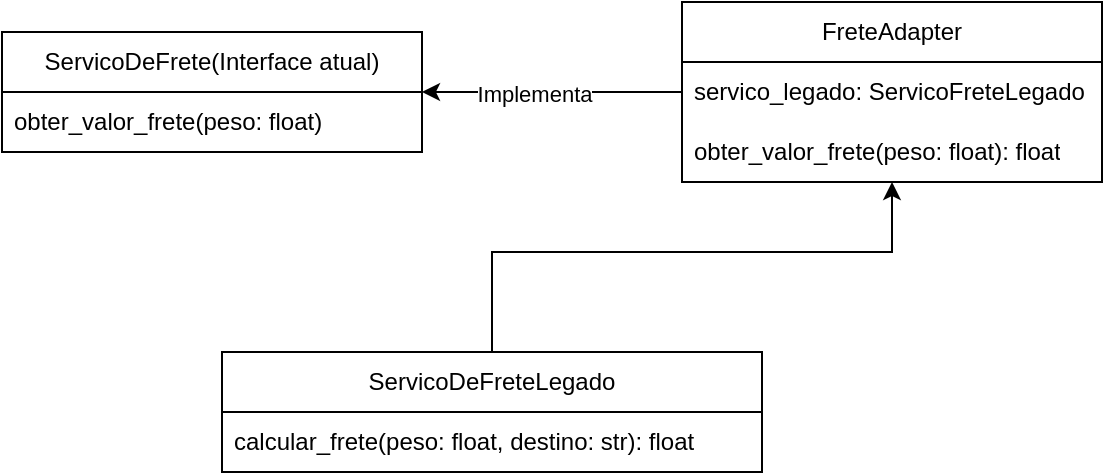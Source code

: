 <mxfile version="24.7.6">
  <diagram name="Página-1" id="0sqTfn69jiyNF-_l-t-f">
    <mxGraphModel dx="591" dy="469" grid="1" gridSize="10" guides="1" tooltips="1" connect="1" arrows="1" fold="1" page="1" pageScale="1" pageWidth="827" pageHeight="1169" math="0" shadow="0">
      <root>
        <mxCell id="0" />
        <mxCell id="1" parent="0" />
        <mxCell id="sE79ZEZm1MPaScgww3EY-1" value="ServicoDeFrete(Interface atual)" style="swimlane;fontStyle=0;childLayout=stackLayout;horizontal=1;startSize=30;horizontalStack=0;resizeParent=1;resizeParentMax=0;resizeLast=0;collapsible=1;marginBottom=0;whiteSpace=wrap;html=1;" vertex="1" parent="1">
          <mxGeometry x="130" y="200" width="210" height="60" as="geometry" />
        </mxCell>
        <mxCell id="sE79ZEZm1MPaScgww3EY-2" value="obter_valor_frete(peso: float)" style="text;strokeColor=none;fillColor=none;align=left;verticalAlign=middle;spacingLeft=4;spacingRight=4;overflow=hidden;points=[[0,0.5],[1,0.5]];portConstraint=eastwest;rotatable=0;whiteSpace=wrap;html=1;" vertex="1" parent="sE79ZEZm1MPaScgww3EY-1">
          <mxGeometry y="30" width="210" height="30" as="geometry" />
        </mxCell>
        <mxCell id="sE79ZEZm1MPaScgww3EY-21" style="edgeStyle=orthogonalEdgeStyle;rounded=0;orthogonalLoop=1;jettySize=auto;html=1;" edge="1" parent="1" source="sE79ZEZm1MPaScgww3EY-5" target="sE79ZEZm1MPaScgww3EY-1">
          <mxGeometry relative="1" as="geometry" />
        </mxCell>
        <mxCell id="sE79ZEZm1MPaScgww3EY-22" value="Implementa" style="edgeLabel;html=1;align=center;verticalAlign=middle;resizable=0;points=[];" vertex="1" connectable="0" parent="sE79ZEZm1MPaScgww3EY-21">
          <mxGeometry x="0.143" y="1" relative="1" as="geometry">
            <mxPoint as="offset" />
          </mxGeometry>
        </mxCell>
        <mxCell id="sE79ZEZm1MPaScgww3EY-5" value="FreteAdapter" style="swimlane;fontStyle=0;childLayout=stackLayout;horizontal=1;startSize=30;horizontalStack=0;resizeParent=1;resizeParentMax=0;resizeLast=0;collapsible=1;marginBottom=0;whiteSpace=wrap;html=1;" vertex="1" parent="1">
          <mxGeometry x="470" y="185" width="210" height="90" as="geometry">
            <mxRectangle x="470" y="200" width="110" height="30" as="alternateBounds" />
          </mxGeometry>
        </mxCell>
        <mxCell id="sE79ZEZm1MPaScgww3EY-6" value="servico_legado: ServicoFreteLegado" style="text;strokeColor=none;fillColor=none;align=left;verticalAlign=middle;spacingLeft=4;spacingRight=4;overflow=hidden;points=[[0,0.5],[1,0.5]];portConstraint=eastwest;rotatable=0;whiteSpace=wrap;html=1;" vertex="1" parent="sE79ZEZm1MPaScgww3EY-5">
          <mxGeometry y="30" width="210" height="30" as="geometry" />
        </mxCell>
        <mxCell id="sE79ZEZm1MPaScgww3EY-23" value="obter_valor_frete(peso: float): float" style="text;strokeColor=none;fillColor=none;align=left;verticalAlign=middle;spacingLeft=4;spacingRight=4;overflow=hidden;points=[[0,0.5],[1,0.5]];portConstraint=eastwest;rotatable=0;whiteSpace=wrap;html=1;" vertex="1" parent="sE79ZEZm1MPaScgww3EY-5">
          <mxGeometry y="60" width="210" height="30" as="geometry" />
        </mxCell>
        <mxCell id="sE79ZEZm1MPaScgww3EY-24" style="edgeStyle=orthogonalEdgeStyle;rounded=0;orthogonalLoop=1;jettySize=auto;html=1;" edge="1" parent="1" source="sE79ZEZm1MPaScgww3EY-7" target="sE79ZEZm1MPaScgww3EY-23">
          <mxGeometry relative="1" as="geometry">
            <Array as="points">
              <mxPoint x="375" y="310" />
              <mxPoint x="575" y="310" />
            </Array>
          </mxGeometry>
        </mxCell>
        <mxCell id="sE79ZEZm1MPaScgww3EY-7" value="ServicoDeFreteLegado" style="swimlane;fontStyle=0;childLayout=stackLayout;horizontal=1;startSize=30;horizontalStack=0;resizeParent=1;resizeParentMax=0;resizeLast=0;collapsible=1;marginBottom=0;whiteSpace=wrap;html=1;" vertex="1" parent="1">
          <mxGeometry x="240" y="360" width="270" height="60" as="geometry" />
        </mxCell>
        <mxCell id="sE79ZEZm1MPaScgww3EY-8" value="calcular_frete(peso: float, destino: str): float" style="text;strokeColor=none;fillColor=none;align=left;verticalAlign=middle;spacingLeft=4;spacingRight=4;overflow=hidden;points=[[0,0.5],[1,0.5]];portConstraint=eastwest;rotatable=0;whiteSpace=wrap;html=1;" vertex="1" parent="sE79ZEZm1MPaScgww3EY-7">
          <mxGeometry y="30" width="270" height="30" as="geometry" />
        </mxCell>
      </root>
    </mxGraphModel>
  </diagram>
</mxfile>
